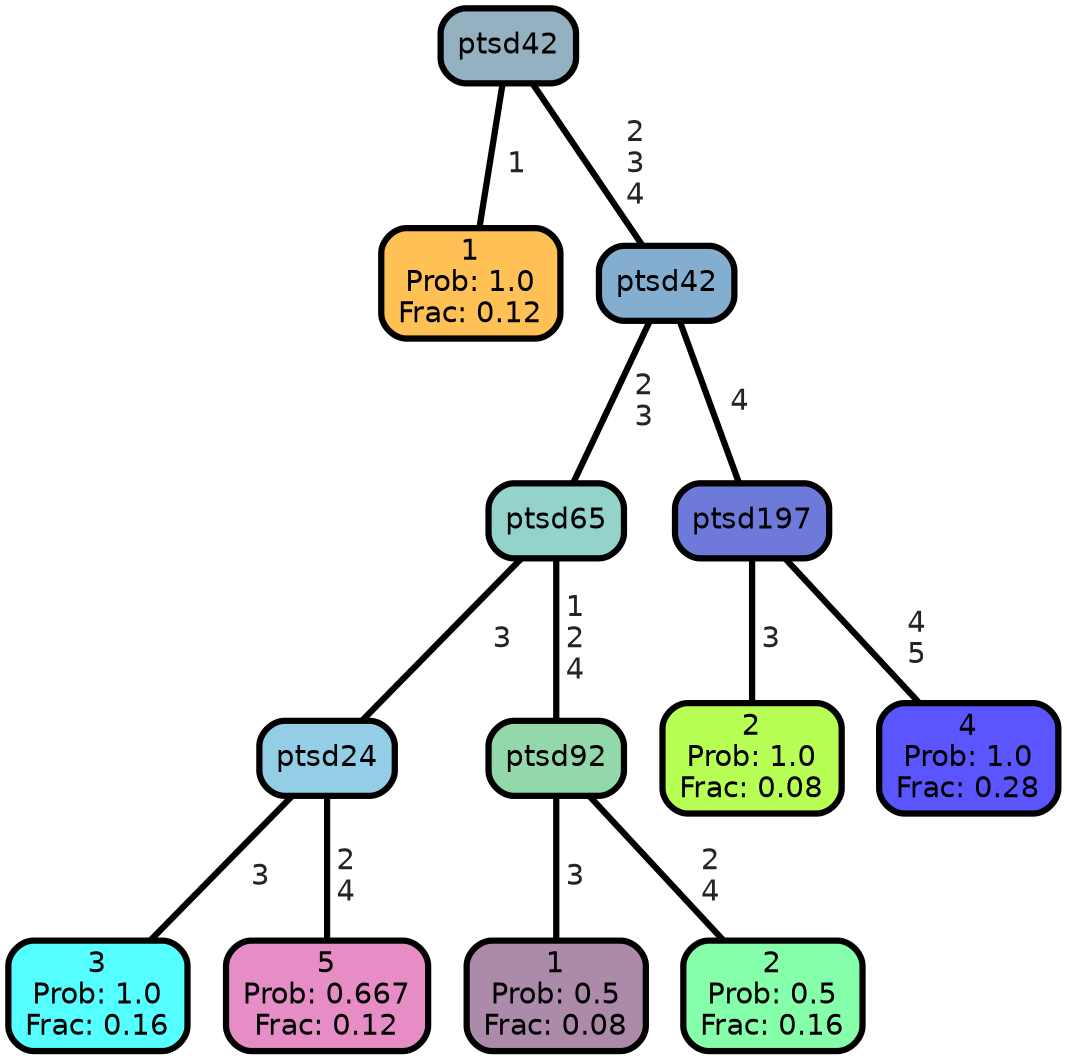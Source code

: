 graph Tree {
node [shape=box, style="filled, rounded",color="black",penwidth="3",fontcolor="black",                 fontname=helvetica] ;
graph [ranksep="0 equally", splines=straight,                 bgcolor=transparent, dpi=200] ;
edge [fontname=helvetica, fontweight=bold,fontcolor=grey14,color=black] ;
0 [label="1
Prob: 1.0
Frac: 0.12", fillcolor="#ffc155"] ;
1 [label="ptsd42", fillcolor="#93b1c1"] ;
2 [label="3
Prob: 1.0
Frac: 0.16", fillcolor="#55ffff"] ;
3 [label="ptsd24", fillcolor="#93cee6"] ;
4 [label="5
Prob: 0.667
Frac: 0.12", fillcolor="#e78dc6"] ;
5 [label="ptsd65", fillcolor="#93d3ca"] ;
6 [label="1
Prob: 0.5
Frac: 0.08", fillcolor="#ac8baa"] ;
7 [label="ptsd92", fillcolor="#93d8aa"] ;
8 [label="2
Prob: 0.5
Frac: 0.16", fillcolor="#86ffaa"] ;
9 [label="ptsd42", fillcolor="#84aed0"] ;
10 [label="2
Prob: 1.0
Frac: 0.08", fillcolor="#b8ff55"] ;
11 [label="ptsd197", fillcolor="#6e7ad9"] ;
12 [label="4
Prob: 1.0
Frac: 0.28", fillcolor="#5a55ff"] ;
1 -- 0 [label=" 1",penwidth=3] ;
1 -- 9 [label=" 2\n 3\n 4",penwidth=3] ;
3 -- 2 [label=" 3",penwidth=3] ;
3 -- 4 [label=" 2\n 4",penwidth=3] ;
5 -- 3 [label=" 3",penwidth=3] ;
5 -- 7 [label=" 1\n 2\n 4",penwidth=3] ;
7 -- 6 [label=" 3",penwidth=3] ;
7 -- 8 [label=" 2\n 4",penwidth=3] ;
9 -- 5 [label=" 2\n 3",penwidth=3] ;
9 -- 11 [label=" 4",penwidth=3] ;
11 -- 10 [label=" 3",penwidth=3] ;
11 -- 12 [label=" 4\n 5",penwidth=3] ;
{rank = same;}}